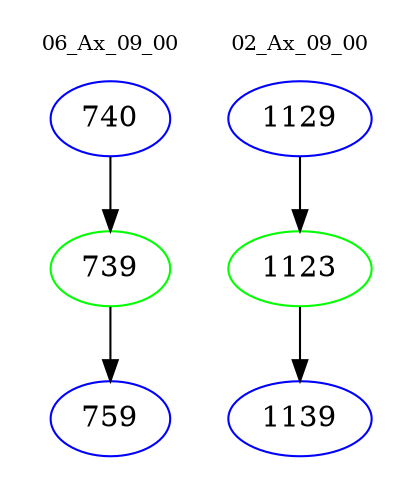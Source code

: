 digraph{
subgraph cluster_0 {
color = white
label = "06_Ax_09_00";
fontsize=10;
T0_740 [label="740", color="blue"]
T0_740 -> T0_739 [color="black"]
T0_739 [label="739", color="green"]
T0_739 -> T0_759 [color="black"]
T0_759 [label="759", color="blue"]
}
subgraph cluster_1 {
color = white
label = "02_Ax_09_00";
fontsize=10;
T1_1129 [label="1129", color="blue"]
T1_1129 -> T1_1123 [color="black"]
T1_1123 [label="1123", color="green"]
T1_1123 -> T1_1139 [color="black"]
T1_1139 [label="1139", color="blue"]
}
}

